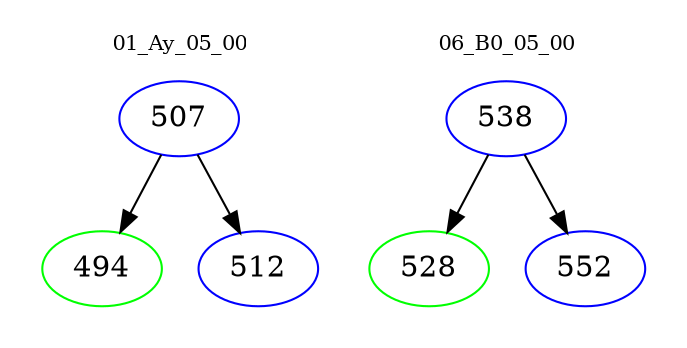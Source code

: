 digraph{
subgraph cluster_0 {
color = white
label = "01_Ay_05_00";
fontsize=10;
T0_507 [label="507", color="blue"]
T0_507 -> T0_494 [color="black"]
T0_494 [label="494", color="green"]
T0_507 -> T0_512 [color="black"]
T0_512 [label="512", color="blue"]
}
subgraph cluster_1 {
color = white
label = "06_B0_05_00";
fontsize=10;
T1_538 [label="538", color="blue"]
T1_538 -> T1_528 [color="black"]
T1_528 [label="528", color="green"]
T1_538 -> T1_552 [color="black"]
T1_552 [label="552", color="blue"]
}
}
